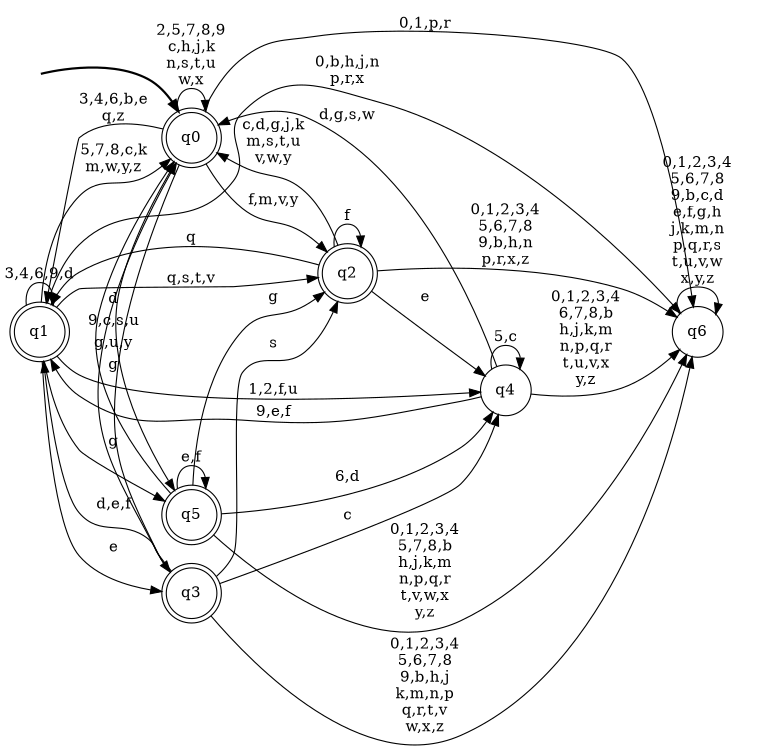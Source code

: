 digraph BlueStar {
__start0 [style = invis, shape = none, label = "", width = 0, height = 0];

rankdir=LR;
size="8,5";

s0 [style="rounded,filled", color="black", fillcolor="white" shape="doublecircle", label="q0"];
s1 [style="rounded,filled", color="black", fillcolor="white" shape="doublecircle", label="q1"];
s2 [style="rounded,filled", color="black", fillcolor="white" shape="doublecircle", label="q2"];
s3 [style="rounded,filled", color="black", fillcolor="white" shape="doublecircle", label="q3"];
s4 [style="filled", color="black", fillcolor="white" shape="circle", label="q4"];
s5 [style="rounded,filled", color="black", fillcolor="white" shape="doublecircle", label="q5"];
s6 [style="filled", color="black", fillcolor="white" shape="circle", label="q6"];
subgraph cluster_main { 
	graph [pad=".75", ranksep="0.15", nodesep="0.15"];
	 style=invis; 
	__start0 -> s0 [penwidth=2];
}
s0 -> s0 [label="2,5,7,8,9\nc,h,j,k\nn,s,t,u\nw,x"];
s0 -> s1 [label="3,4,6,b,e\nq,z"];
s0 -> s2 [label="f,m,v,y"];
s0 -> s3 [label="g"];
s0 -> s5 [label="d"];
s0 -> s6 [label="0,1,p,r"];
s1 -> s0 [label="5,7,8,c,k\nm,w,y,z"];
s1 -> s1 [label="3,4,6,9,d"];
s1 -> s2 [label="q,s,t,v"];
s1 -> s3 [label="e"];
s1 -> s4 [label="1,2,f,u"];
s1 -> s5 [label="g"];
s1 -> s6 [label="0,b,h,j,n\np,r,x"];
s2 -> s0 [label="c,d,g,j,k\nm,s,t,u\nv,w,y"];
s2 -> s1 [label="q"];
s2 -> s2 [label="f"];
s2 -> s4 [label="e"];
s2 -> s6 [label="0,1,2,3,4\n5,6,7,8\n9,b,h,n\np,r,x,z"];
s3 -> s0 [label="g,u,y"];
s3 -> s1 [label="d,e,f"];
s3 -> s2 [label="s"];
s3 -> s4 [label="c"];
s3 -> s6 [label="0,1,2,3,4\n5,6,7,8\n9,b,h,j\nk,m,n,p\nq,r,t,v\nw,x,z"];
s4 -> s0 [label="d,g,s,w"];
s4 -> s1 [label="9,e,f"];
s4 -> s4 [label="5,c"];
s4 -> s6 [label="0,1,2,3,4\n6,7,8,b\nh,j,k,m\nn,p,q,r\nt,u,v,x\ny,z"];
s5 -> s0 [label="9,c,s,u"];
s5 -> s2 [label="g"];
s5 -> s4 [label="6,d"];
s5 -> s5 [label="e,f"];
s5 -> s6 [label="0,1,2,3,4\n5,7,8,b\nh,j,k,m\nn,p,q,r\nt,v,w,x\ny,z"];
s6 -> s6 [label="0,1,2,3,4\n5,6,7,8\n9,b,c,d\ne,f,g,h\nj,k,m,n\np,q,r,s\nt,u,v,w\nx,y,z"];

}